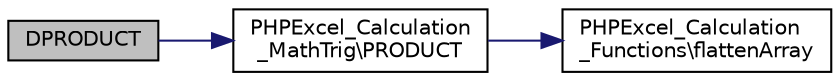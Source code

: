 digraph "DPRODUCT"
{
  edge [fontname="Helvetica",fontsize="10",labelfontname="Helvetica",labelfontsize="10"];
  node [fontname="Helvetica",fontsize="10",shape=record];
  rankdir="LR";
  Node28 [label="DPRODUCT",height=0.2,width=0.4,color="black", fillcolor="grey75", style="filled", fontcolor="black"];
  Node28 -> Node29 [color="midnightblue",fontsize="10",style="solid",fontname="Helvetica"];
  Node29 [label="PHPExcel_Calculation\l_MathTrig\\PRODUCT",height=0.2,width=0.4,color="black", fillcolor="white", style="filled",URL="$class_p_h_p_excel___calculation___math_trig.html#a84adcb8a959fddb2981d522f1ed3d934"];
  Node29 -> Node30 [color="midnightblue",fontsize="10",style="solid",fontname="Helvetica"];
  Node30 [label="PHPExcel_Calculation\l_Functions\\flattenArray",height=0.2,width=0.4,color="black", fillcolor="white", style="filled",URL="$class_p_h_p_excel___calculation___functions.html#a727bb3f815b719448bf2e7fd464c4542"];
}
